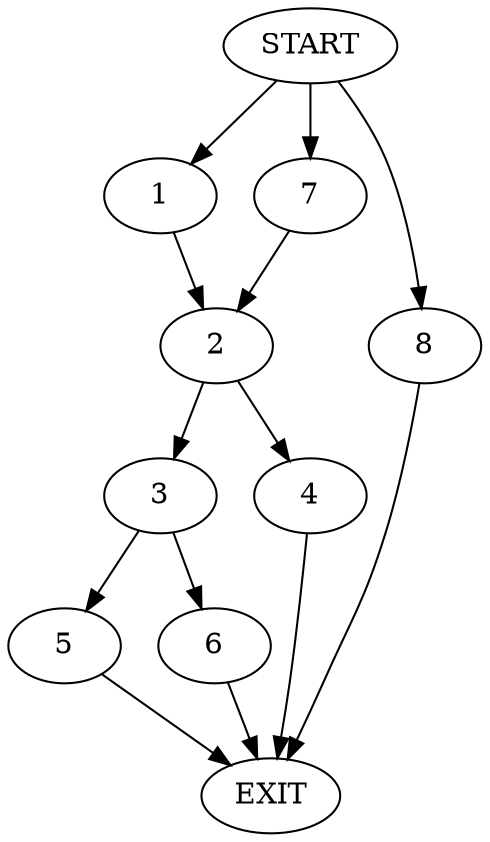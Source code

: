 digraph {
0 [label="START"]
9 [label="EXIT"]
0 -> 1
1 -> 2
2 -> 3
2 -> 4
4 -> 9
3 -> 5
3 -> 6
6 -> 9
5 -> 9
0 -> 7
7 -> 2
0 -> 8
8 -> 9
}
